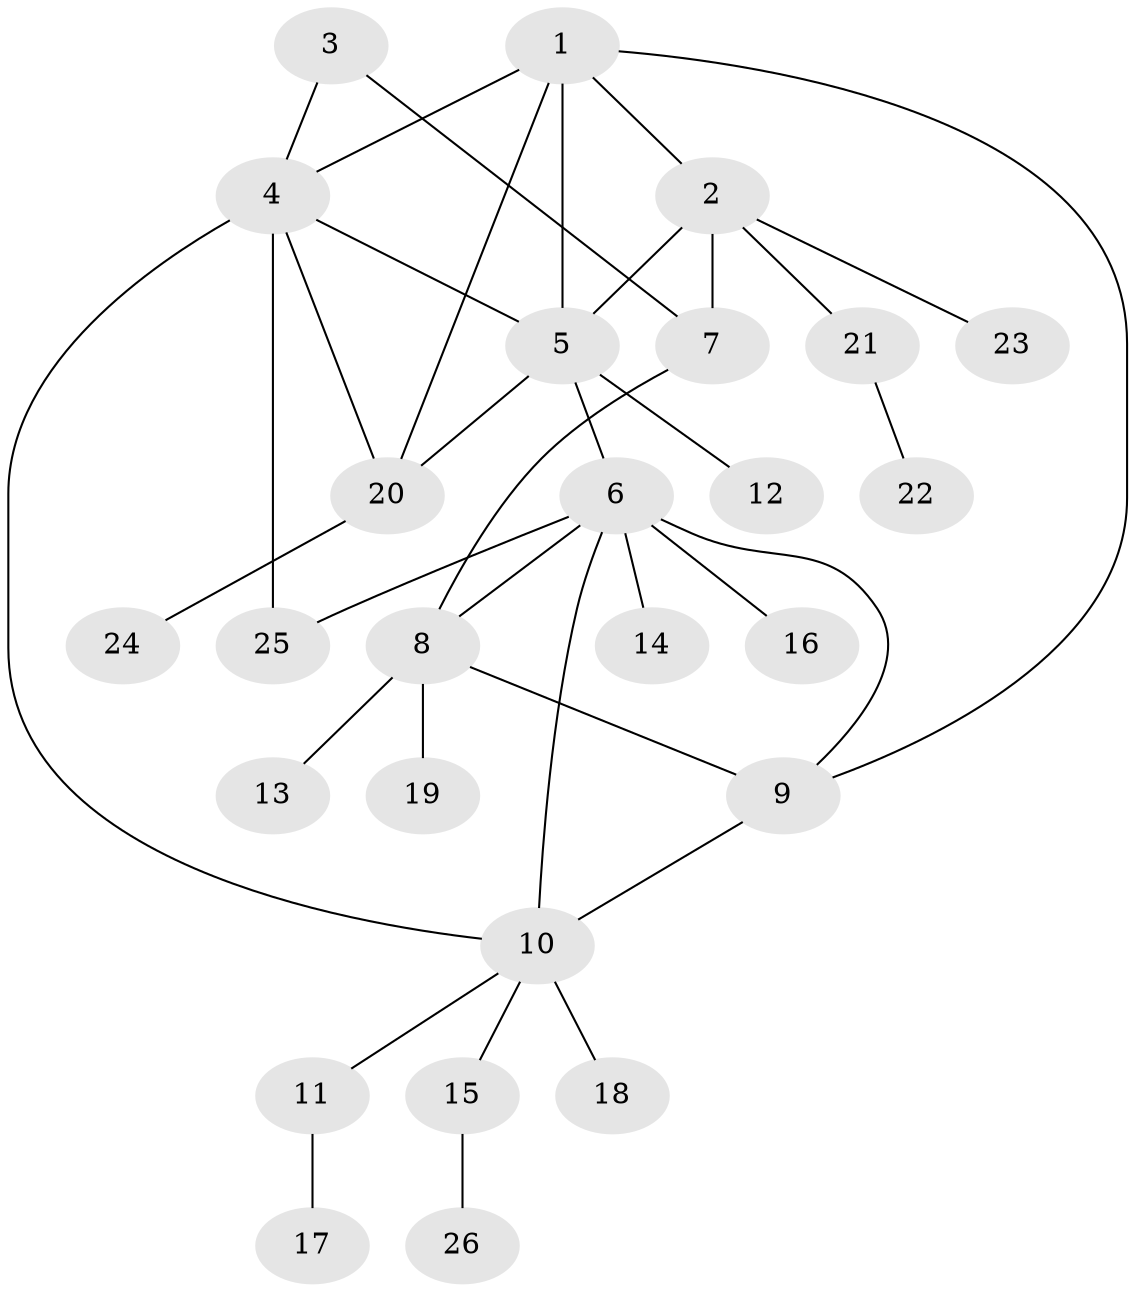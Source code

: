 // original degree distribution, {6: 0.038461538461538464, 5: 0.019230769230769232, 3: 0.057692307692307696, 9: 0.019230769230769232, 11: 0.019230769230769232, 4: 0.07692307692307693, 7: 0.019230769230769232, 8: 0.019230769230769232, 2: 0.17307692307692307, 1: 0.5576923076923077}
// Generated by graph-tools (version 1.1) at 2025/52/03/04/25 22:52:27]
// undirected, 26 vertices, 36 edges
graph export_dot {
  node [color=gray90,style=filled];
  1;
  2;
  3;
  4;
  5;
  6;
  7;
  8;
  9;
  10;
  11;
  12;
  13;
  14;
  15;
  16;
  17;
  18;
  19;
  20;
  21;
  22;
  23;
  24;
  25;
  26;
  1 -- 2 [weight=1.0];
  1 -- 4 [weight=1.0];
  1 -- 5 [weight=1.0];
  1 -- 9 [weight=1.0];
  1 -- 20 [weight=1.0];
  2 -- 5 [weight=1.0];
  2 -- 7 [weight=1.0];
  2 -- 21 [weight=1.0];
  2 -- 23 [weight=1.0];
  3 -- 4 [weight=1.0];
  3 -- 7 [weight=1.0];
  4 -- 5 [weight=1.0];
  4 -- 10 [weight=1.0];
  4 -- 20 [weight=1.0];
  4 -- 25 [weight=3.0];
  5 -- 6 [weight=1.0];
  5 -- 12 [weight=1.0];
  5 -- 20 [weight=1.0];
  6 -- 8 [weight=1.0];
  6 -- 9 [weight=1.0];
  6 -- 10 [weight=1.0];
  6 -- 14 [weight=1.0];
  6 -- 16 [weight=4.0];
  6 -- 25 [weight=1.0];
  7 -- 8 [weight=1.0];
  8 -- 9 [weight=1.0];
  8 -- 13 [weight=2.0];
  8 -- 19 [weight=1.0];
  9 -- 10 [weight=1.0];
  10 -- 11 [weight=1.0];
  10 -- 15 [weight=1.0];
  10 -- 18 [weight=2.0];
  11 -- 17 [weight=1.0];
  15 -- 26 [weight=1.0];
  20 -- 24 [weight=1.0];
  21 -- 22 [weight=2.0];
}
